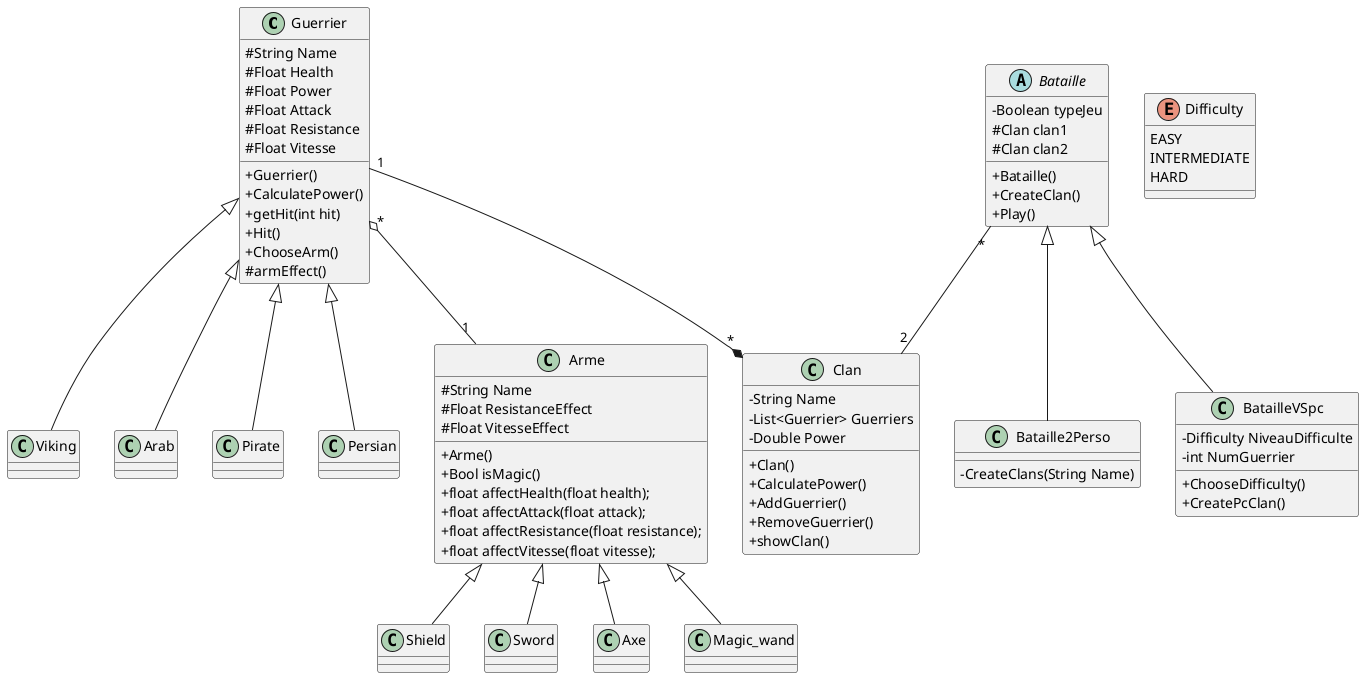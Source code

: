 @startuml ClassDiagram

skinparam classAttributeIconSize 0

class Guerrier{
#String Name
#Float Health
#Float Power
#Float Attack
#Float Resistance
#Float Vitesse 
+Guerrier()
+CalculatePower()
+getHit(int hit)
+Hit()
+ChooseArm()
#armEffect()
}


class Viking extends Guerrier{
}

class Arab extends Guerrier{
}

class Pirate extends Guerrier{
}

class Persian extends Guerrier{
}

class Arme {
#String Name
#Float ResistanceEffect
#Float VitesseEffect
+Arme()
+Bool isMagic()
+float affectHealth(float health);
+float affectAttack(float attack);
+float affectResistance(float resistance);
+float affectVitesse(float vitesse);
}

class Shield extends Arme {
}

class Sword extends Arme {
}

class Axe extends Arme {
}

class Magic_wand extends Arme {

}

enum Difficulty{
  EASY
  INTERMEDIATE
  HARD
}


class Clan {
-String Name
-List<Guerrier> Guerriers
-Double Power
+Clan()
+CalculatePower()
+AddGuerrier()
+RemoveGuerrier()
+showClan()
}

abstract class Bataille{
-Boolean typeJeu
#Clan clan1
#Clan clan2
+Bataille()
+CreateClan()
+Play()
}

class Bataille2Perso extends Bataille{
-CreateClans(String Name)
}

class BatailleVSpc extends Bataille{
-Difficulty NiveauDifficulte
-int NumGuerrier
+ChooseDifficulty()
+CreatePcClan()
}

Guerrier "1" --* "*" Clan 
Guerrier"*" o-- "1" Arme 
Bataille "*" -- "2" Clan

@enduml